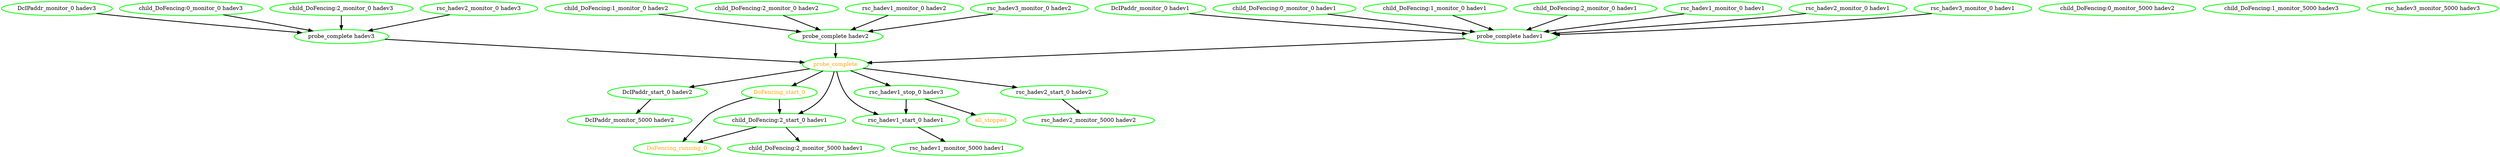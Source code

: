 digraph "g" {
"DcIPaddr_monitor_0 hadev1" -> "probe_complete hadev1" [ style = bold]
"DcIPaddr_monitor_0 hadev1" [ style=bold color="green" fontcolor="black"  ]
"DcIPaddr_monitor_0 hadev3" -> "probe_complete hadev3" [ style = bold]
"DcIPaddr_monitor_0 hadev3" [ style=bold color="green" fontcolor="black"  ]
"DcIPaddr_monitor_5000 hadev2" [ style=bold color="green" fontcolor="black"  ]
"DcIPaddr_start_0 hadev2" -> "DcIPaddr_monitor_5000 hadev2" [ style = bold]
"DcIPaddr_start_0 hadev2" [ style=bold color="green" fontcolor="black"  ]
"DoFencing_running_0" [ style=bold color="green" fontcolor="orange"  ]
"DoFencing_start_0" -> "DoFencing_running_0" [ style = bold]
"DoFencing_start_0" -> "child_DoFencing:2_start_0 hadev1" [ style = bold]
"DoFencing_start_0" [ style=bold color="green" fontcolor="orange"  ]
"all_stopped" [ style=bold color="green" fontcolor="orange"  ]
"child_DoFencing:0_monitor_0 hadev1" -> "probe_complete hadev1" [ style = bold]
"child_DoFencing:0_monitor_0 hadev1" [ style=bold color="green" fontcolor="black"  ]
"child_DoFencing:0_monitor_0 hadev3" -> "probe_complete hadev3" [ style = bold]
"child_DoFencing:0_monitor_0 hadev3" [ style=bold color="green" fontcolor="black"  ]
"child_DoFencing:0_monitor_5000 hadev2" [ style=bold color="green" fontcolor="black"  ]
"child_DoFencing:1_monitor_0 hadev1" -> "probe_complete hadev1" [ style = bold]
"child_DoFencing:1_monitor_0 hadev1" [ style=bold color="green" fontcolor="black"  ]
"child_DoFencing:1_monitor_0 hadev2" -> "probe_complete hadev2" [ style = bold]
"child_DoFencing:1_monitor_0 hadev2" [ style=bold color="green" fontcolor="black"  ]
"child_DoFencing:1_monitor_5000 hadev3" [ style=bold color="green" fontcolor="black"  ]
"child_DoFencing:2_monitor_0 hadev1" -> "probe_complete hadev1" [ style = bold]
"child_DoFencing:2_monitor_0 hadev1" [ style=bold color="green" fontcolor="black"  ]
"child_DoFencing:2_monitor_0 hadev2" -> "probe_complete hadev2" [ style = bold]
"child_DoFencing:2_monitor_0 hadev2" [ style=bold color="green" fontcolor="black"  ]
"child_DoFencing:2_monitor_0 hadev3" -> "probe_complete hadev3" [ style = bold]
"child_DoFencing:2_monitor_0 hadev3" [ style=bold color="green" fontcolor="black"  ]
"child_DoFencing:2_monitor_5000 hadev1" [ style=bold color="green" fontcolor="black"  ]
"child_DoFencing:2_start_0 hadev1" -> "DoFencing_running_0" [ style = bold]
"child_DoFencing:2_start_0 hadev1" -> "child_DoFencing:2_monitor_5000 hadev1" [ style = bold]
"child_DoFencing:2_start_0 hadev1" [ style=bold color="green" fontcolor="black"  ]
"probe_complete hadev1" -> "probe_complete" [ style = bold]
"probe_complete hadev1" [ style=bold color="green" fontcolor="black"  ]
"probe_complete hadev2" -> "probe_complete" [ style = bold]
"probe_complete hadev2" [ style=bold color="green" fontcolor="black"  ]
"probe_complete hadev3" -> "probe_complete" [ style = bold]
"probe_complete hadev3" [ style=bold color="green" fontcolor="black"  ]
"probe_complete" -> "DcIPaddr_start_0 hadev2" [ style = bold]
"probe_complete" -> "DoFencing_start_0" [ style = bold]
"probe_complete" -> "child_DoFencing:2_start_0 hadev1" [ style = bold]
"probe_complete" -> "rsc_hadev1_start_0 hadev1" [ style = bold]
"probe_complete" -> "rsc_hadev1_stop_0 hadev3" [ style = bold]
"probe_complete" -> "rsc_hadev2_start_0 hadev2" [ style = bold]
"probe_complete" [ style=bold color="green" fontcolor="orange"  ]
"rsc_hadev1_monitor_0 hadev1" -> "probe_complete hadev1" [ style = bold]
"rsc_hadev1_monitor_0 hadev1" [ style=bold color="green" fontcolor="black"  ]
"rsc_hadev1_monitor_0 hadev2" -> "probe_complete hadev2" [ style = bold]
"rsc_hadev1_monitor_0 hadev2" [ style=bold color="green" fontcolor="black"  ]
"rsc_hadev1_monitor_5000 hadev1" [ style=bold color="green" fontcolor="black"  ]
"rsc_hadev1_start_0 hadev1" -> "rsc_hadev1_monitor_5000 hadev1" [ style = bold]
"rsc_hadev1_start_0 hadev1" [ style=bold color="green" fontcolor="black"  ]
"rsc_hadev1_stop_0 hadev3" -> "all_stopped" [ style = bold]
"rsc_hadev1_stop_0 hadev3" -> "rsc_hadev1_start_0 hadev1" [ style = bold]
"rsc_hadev1_stop_0 hadev3" [ style=bold color="green" fontcolor="black"  ]
"rsc_hadev2_monitor_0 hadev1" -> "probe_complete hadev1" [ style = bold]
"rsc_hadev2_monitor_0 hadev1" [ style=bold color="green" fontcolor="black"  ]
"rsc_hadev2_monitor_0 hadev3" -> "probe_complete hadev3" [ style = bold]
"rsc_hadev2_monitor_0 hadev3" [ style=bold color="green" fontcolor="black"  ]
"rsc_hadev2_monitor_5000 hadev2" [ style=bold color="green" fontcolor="black"  ]
"rsc_hadev2_start_0 hadev2" -> "rsc_hadev2_monitor_5000 hadev2" [ style = bold]
"rsc_hadev2_start_0 hadev2" [ style=bold color="green" fontcolor="black"  ]
"rsc_hadev3_monitor_0 hadev1" -> "probe_complete hadev1" [ style = bold]
"rsc_hadev3_monitor_0 hadev1" [ style=bold color="green" fontcolor="black"  ]
"rsc_hadev3_monitor_0 hadev2" -> "probe_complete hadev2" [ style = bold]
"rsc_hadev3_monitor_0 hadev2" [ style=bold color="green" fontcolor="black"  ]
"rsc_hadev3_monitor_5000 hadev3" [ style=bold color="green" fontcolor="black"  ]
}
